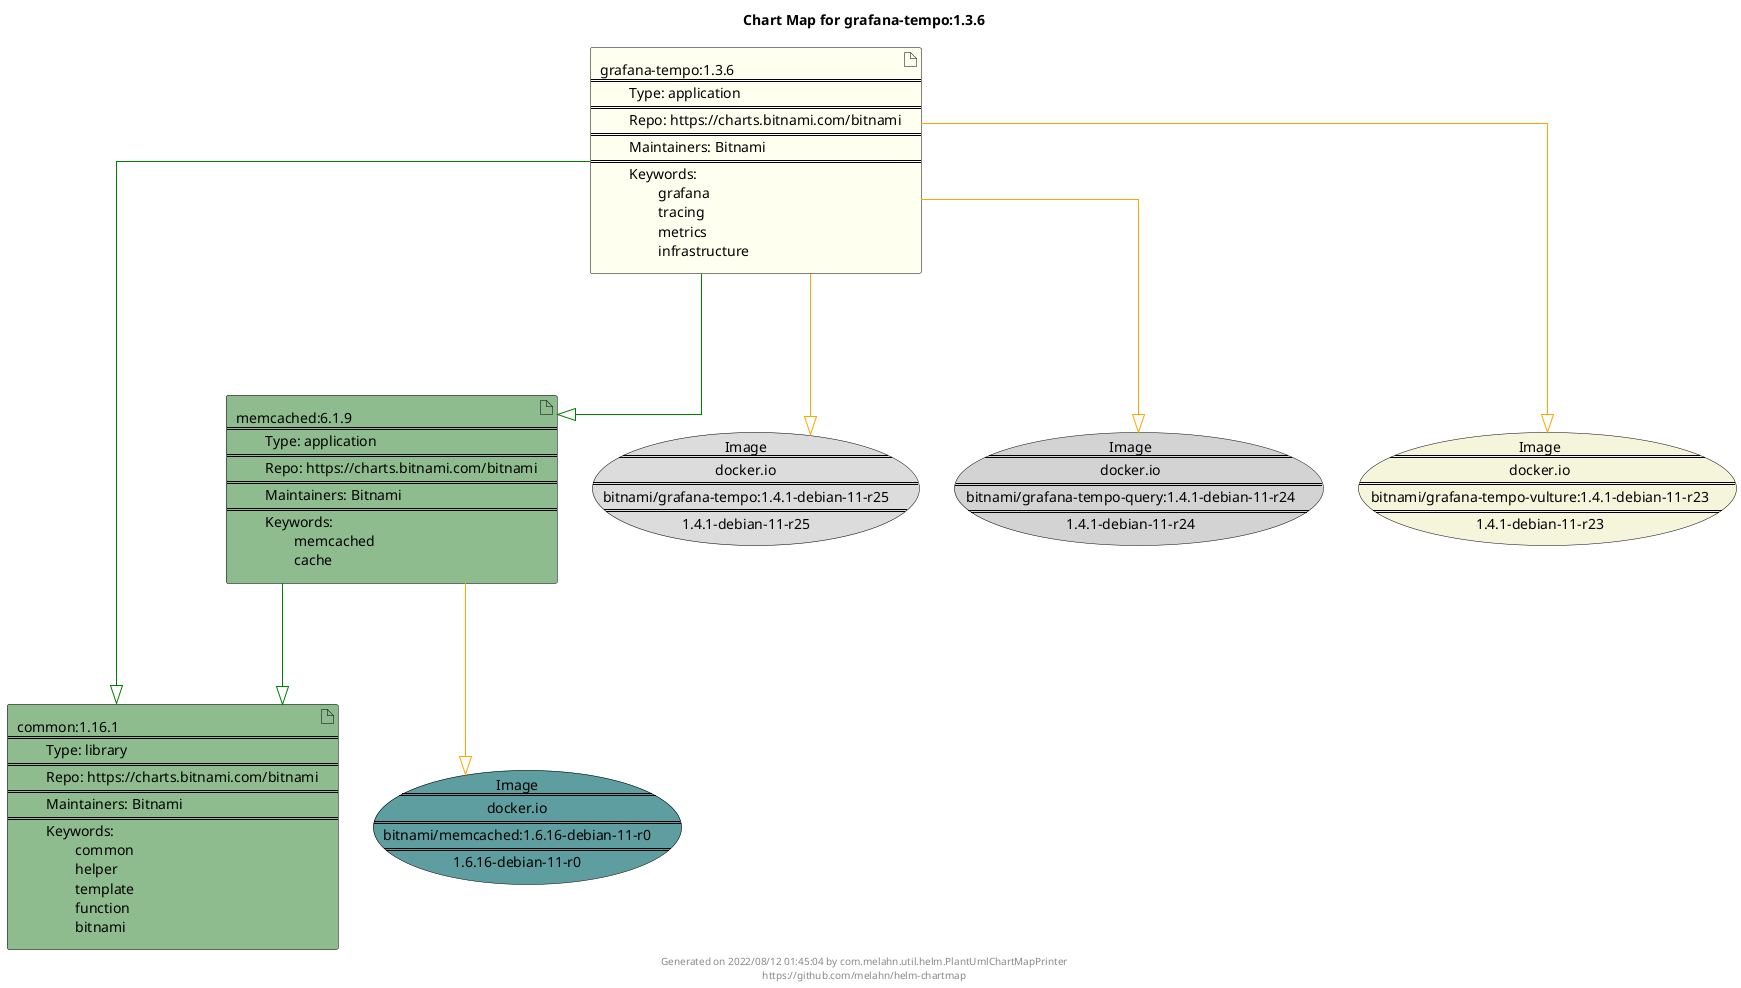 @startuml
skinparam linetype ortho
skinparam backgroundColor white
skinparam usecaseBorderColor black
skinparam usecaseArrowColor LightSlateGray
skinparam artifactBorderColor black
skinparam artifactArrowColor LightSlateGray

title Chart Map for grafana-tempo:1.3.6

'There are 3 referenced Helm Charts
artifact "common:1.16.1\n====\n\tType: library\n====\n\tRepo: https://charts.bitnami.com/bitnami\n====\n\tMaintainers: Bitnami\n====\n\tKeywords: \n\t\tcommon\n\t\thelper\n\t\ttemplate\n\t\tfunction\n\t\tbitnami" as common_1_16_1 #DarkSeaGreen
artifact "grafana-tempo:1.3.6\n====\n\tType: application\n====\n\tRepo: https://charts.bitnami.com/bitnami\n====\n\tMaintainers: Bitnami\n====\n\tKeywords: \n\t\tgrafana\n\t\ttracing\n\t\tmetrics\n\t\tinfrastructure" as grafana_tempo_1_3_6 #Ivory
artifact "memcached:6.1.9\n====\n\tType: application\n====\n\tRepo: https://charts.bitnami.com/bitnami\n====\n\tMaintainers: Bitnami\n====\n\tKeywords: \n\t\tmemcached\n\t\tcache" as memcached_6_1_9 #DarkSeaGreen

'There are 4 referenced Docker Images
usecase "Image\n====\ndocker.io\n====\nbitnami/memcached:1.6.16-debian-11-r0\n====\n1.6.16-debian-11-r0" as docker_io_bitnami_memcached_1_6_16_debian_11_r0 #CadetBlue
usecase "Image\n====\ndocker.io\n====\nbitnami/grafana-tempo:1.4.1-debian-11-r25\n====\n1.4.1-debian-11-r25" as docker_io_bitnami_grafana_tempo_1_4_1_debian_11_r25 #Gainsboro
usecase "Image\n====\ndocker.io\n====\nbitnami/grafana-tempo-query:1.4.1-debian-11-r24\n====\n1.4.1-debian-11-r24" as docker_io_bitnami_grafana_tempo_query_1_4_1_debian_11_r24 #LightGrey
usecase "Image\n====\ndocker.io\n====\nbitnami/grafana-tempo-vulture:1.4.1-debian-11-r23\n====\n1.4.1-debian-11-r23" as docker_io_bitnami_grafana_tempo_vulture_1_4_1_debian_11_r23 #Beige

'Chart Dependencies
grafana_tempo_1_3_6--[#green]-|>memcached_6_1_9
memcached_6_1_9--[#green]-|>common_1_16_1
grafana_tempo_1_3_6--[#green]-|>common_1_16_1
grafana_tempo_1_3_6--[#orange]-|>docker_io_bitnami_grafana_tempo_1_4_1_debian_11_r25
grafana_tempo_1_3_6--[#orange]-|>docker_io_bitnami_grafana_tempo_query_1_4_1_debian_11_r24
grafana_tempo_1_3_6--[#orange]-|>docker_io_bitnami_grafana_tempo_vulture_1_4_1_debian_11_r23
memcached_6_1_9--[#orange]-|>docker_io_bitnami_memcached_1_6_16_debian_11_r0

center footer Generated on 2022/08/12 01:45:04 by com.melahn.util.helm.PlantUmlChartMapPrinter\nhttps://github.com/melahn/helm-chartmap
@enduml
